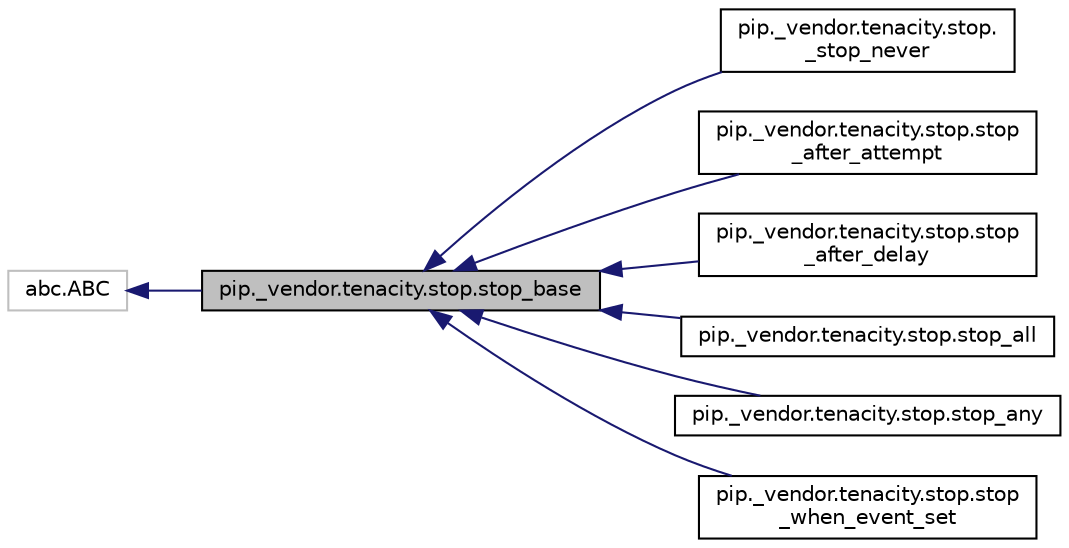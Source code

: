 digraph "pip._vendor.tenacity.stop.stop_base"
{
 // LATEX_PDF_SIZE
  edge [fontname="Helvetica",fontsize="10",labelfontname="Helvetica",labelfontsize="10"];
  node [fontname="Helvetica",fontsize="10",shape=record];
  rankdir="LR";
  Node1 [label="pip._vendor.tenacity.stop.stop_base",height=0.2,width=0.4,color="black", fillcolor="grey75", style="filled", fontcolor="black",tooltip=" "];
  Node2 -> Node1 [dir="back",color="midnightblue",fontsize="10",style="solid",fontname="Helvetica"];
  Node2 [label="abc.ABC",height=0.2,width=0.4,color="grey75", fillcolor="white", style="filled",tooltip=" "];
  Node1 -> Node3 [dir="back",color="midnightblue",fontsize="10",style="solid",fontname="Helvetica"];
  Node3 [label="pip._vendor.tenacity.stop.\l_stop_never",height=0.2,width=0.4,color="black", fillcolor="white", style="filled",URL="$classpip_1_1__vendor_1_1tenacity_1_1stop_1_1__stop__never.html",tooltip=" "];
  Node1 -> Node4 [dir="back",color="midnightblue",fontsize="10",style="solid",fontname="Helvetica"];
  Node4 [label="pip._vendor.tenacity.stop.stop\l_after_attempt",height=0.2,width=0.4,color="black", fillcolor="white", style="filled",URL="$classpip_1_1__vendor_1_1tenacity_1_1stop_1_1stop__after__attempt.html",tooltip=" "];
  Node1 -> Node5 [dir="back",color="midnightblue",fontsize="10",style="solid",fontname="Helvetica"];
  Node5 [label="pip._vendor.tenacity.stop.stop\l_after_delay",height=0.2,width=0.4,color="black", fillcolor="white", style="filled",URL="$classpip_1_1__vendor_1_1tenacity_1_1stop_1_1stop__after__delay.html",tooltip=" "];
  Node1 -> Node6 [dir="back",color="midnightblue",fontsize="10",style="solid",fontname="Helvetica"];
  Node6 [label="pip._vendor.tenacity.stop.stop_all",height=0.2,width=0.4,color="black", fillcolor="white", style="filled",URL="$classpip_1_1__vendor_1_1tenacity_1_1stop_1_1stop__all.html",tooltip=" "];
  Node1 -> Node7 [dir="back",color="midnightblue",fontsize="10",style="solid",fontname="Helvetica"];
  Node7 [label="pip._vendor.tenacity.stop.stop_any",height=0.2,width=0.4,color="black", fillcolor="white", style="filled",URL="$classpip_1_1__vendor_1_1tenacity_1_1stop_1_1stop__any.html",tooltip=" "];
  Node1 -> Node8 [dir="back",color="midnightblue",fontsize="10",style="solid",fontname="Helvetica"];
  Node8 [label="pip._vendor.tenacity.stop.stop\l_when_event_set",height=0.2,width=0.4,color="black", fillcolor="white", style="filled",URL="$classpip_1_1__vendor_1_1tenacity_1_1stop_1_1stop__when__event__set.html",tooltip=" "];
}
